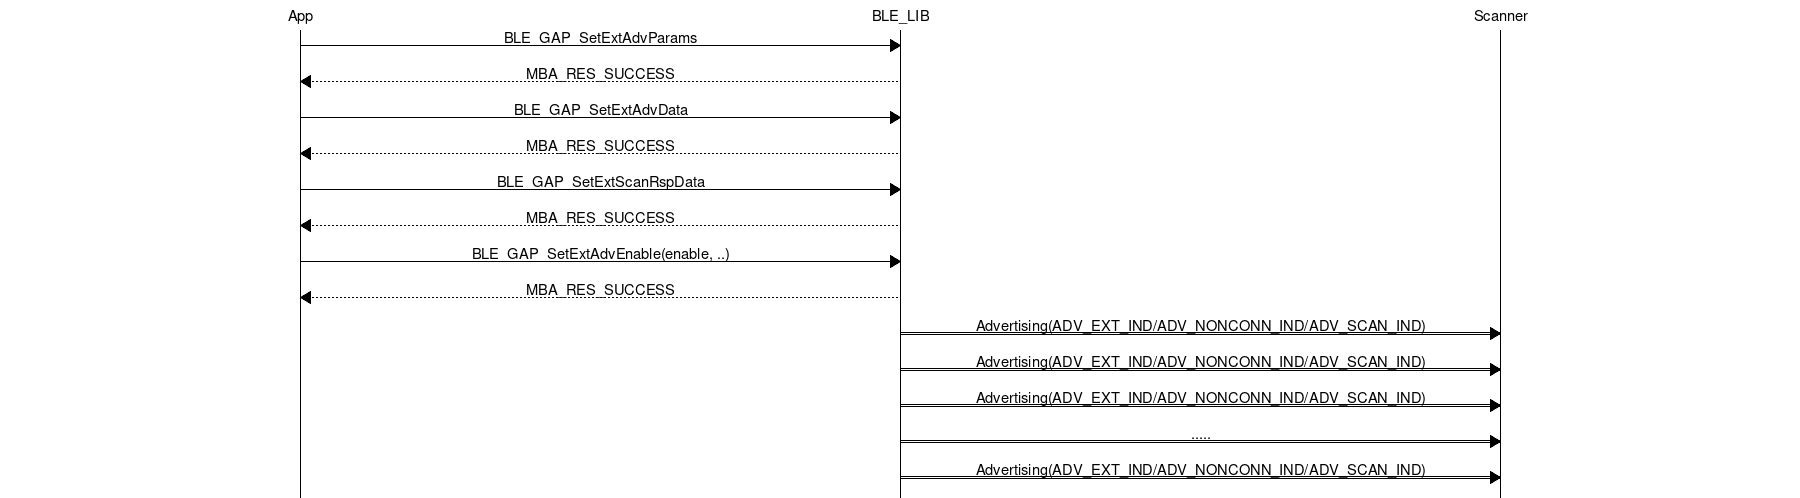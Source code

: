 /* ADV */
/* 1.starting advertising. */
/* 2.changing advertising data under advertising enabled. */
/* 3.changing advertising parameter under advertising enabled. */
/* 4.stopping advertising under advertising enabled. */
/* 5.advertising timeout. */
/* 6.becoming peripheral role under advertising enabled. */

/* EXT ADV */
/* 7.starting extended advertising. */
/* 8.changing advertising data under extended advertising enabled. */
/* 9.changing extended advertising parameter extended advertising enabled. */
/* 10.receiving BLE_GAP_EVT_SCAN_REQ_RECEIVED event. */
/* 11.stopping extended advertising. */
/* 12.becoming peripheral role under extended advertising enabled. */


/* SCAN */
/* 1.starting active scan. */
/* 2.starting passive scan. */
/* 3.receiving ADV_DIRECT_IND. */
/* 4.scan timeout. */

/* EXT SCAN */
/* 5.starting extended active scan. */
/* 6.starting extended passive scan. */
/* 7.receiving incomplete advertising report. */
/* 8.extended scan timeout. */

/////////////////////////////////////////////////////////////////////////////////////
/* PERIODIC ADV */

/* PERIODIC SYNC CREATED */
/* 1. starting sync created. */
/* 2. setting dev to periodic list. */
/* 3. setting periodic advertising RX enable. */
/* 4. starting sync terminate. */
/* 5. starting sync cancel. */
/* 6. starting sync lost. */
/* uint16_t BLE_GAP_CreateSync(BLE_GAP_CreateSync_T *p_periSync); */
/* uint16_t BLE_GAP_TerminateSync(uint16_t syncHandle); */
/* uint16_t BLE_GAP_CreateSyncCancel(); */

/* uint16_t BLE_GAP_SetPeriAdvParams(BLE_GAP_PeriAdvParams_T *p_periAdvParams); */
/* uint16_t BLE_GAP_SetPeriAdvData(BLE_GAP_PeriAdvDataParams_T *p_advDataParam); */
/* uint16_t BLE_GAP_SetPeriAdvEnable(bool enable, uint8_t advHandle); */
/* uint16_t BLE_GAP_SetPeriAdvRxEnable(uint16_t syncHandle, bool enable); */
/* uint16_t BLE_GAP_SetDevToPeriAdvList(uint8_t num, BLE_GAP_SyncSetDev_T *p_syncSetDev); */

/* Periodic Sync */
/* Example of starting scanning */

/* msc{ */
/*     hscale="3"; */
/*     App, BLE_LIB, Advertiser; */
/*  */
/*     App => BLE_LIB [label="BLE_GAP_SetExtScanningParams"]; */
/*     App << BLE_LIB [label="MBA_RES_SUCCESS"]; */
/*  */
/*     App => BLE_LIB [label="BLE_GAP_SetExtScanningEnable(BLE_GAP_SCAN_MODE_GENERAL_DISCOVERY, ...)"]; */
/*     App << BLE_LIB [label="MBA_RES_SUCCESS"]; */
/*  */
/*     BLE_LIB <= Advertiser [label="ADV_EXT_IND"]; */
/*     BLE_LIB <= Advertiser [label="ADV_EXT_IND"]; */
/*     BLE_LIB <= Advertiser [label="ADV_EXT_IND"]; */
/*     BLE_LIB <= Advertiser [label="ADV_EXT_IND"]; */
/*     BLE_LIB <= Advertiser [label="ADV_SYNC_IND"]; */
/*  */
/*     App <= BLE_LIB [label="BLE_GAP_EVT_ADV_REPORT"]; */
/*  */
/*     App => BLE_LIB [label="BLE_GAP_CreateSync"]; */
/*     App << BLE_LIB [label="MBA_RES_SUCCESS"]; */
/*  */
/*     App <= BLE_LIB [label="BLE_GAP_EVT_PERI_ADV_SYNC_EST"]; */
/*     App <= BLE_LIB [label="BLE_GAP_EVT_PERI_ADV_REPORT"]; */
/* } */



/* Periodic Advertising */
/* Example of starting advertising */

msc{
    hscale="3";
    App, BLE_LIB, Scanner;

    App => BLE_LIB [label="BLE_GAP_SetExtAdvParams"];
    App << BLE_LIB [label="MBA_RES_SUCCESS"];

    App => BLE_LIB [label="BLE_GAP_SetExtAdvData"];
    App << BLE_LIB [label="MBA_RES_SUCCESS"];

    App => BLE_LIB [label="BLE_GAP_SetExtScanRspData"];
    App << BLE_LIB [label="MBA_RES_SUCCESS"];

    App => BLE_LIB [label="BLE_GAP_SetExtAdvEnable(enable, ..)"];
    App << BLE_LIB [label="MBA_RES_SUCCESS"];

    BLE_LIB :> Scanner [label="Advertising(ADV_EXT_IND/ADV_NONCONN_IND/ADV_SCAN_IND)"];
    BLE_LIB :> Scanner [label="Advertising(ADV_EXT_IND/ADV_NONCONN_IND/ADV_SCAN_IND)"];
    BLE_LIB :> Scanner [label="Advertising(ADV_EXT_IND/ADV_NONCONN_IND/ADV_SCAN_IND)"];
    BLE_LIB :> Scanner [label="....."];
    BLE_LIB :> Scanner [label="Advertising(ADV_EXT_IND/ADV_NONCONN_IND/ADV_SCAN_IND)"];
}


/* Example of advertising timeout */
